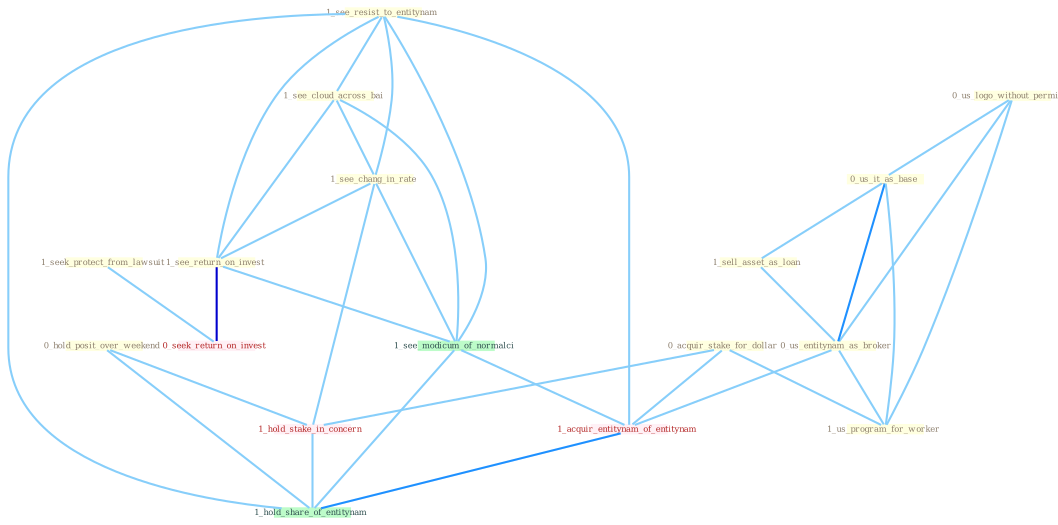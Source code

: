 Graph G{ 
    node
    [shape=polygon,style=filled,width=.5,height=.06,color="#BDFCC9",fixedsize=true,fontsize=4,
    fontcolor="#2f4f4f"];
    {node
    [color="#ffffe0", fontcolor="#8b7d6b"] "1_see_resist_to_entitynam " "0_acquir_stake_for_dollar " "0_us_logo_without_permiss " "0_hold_posit_over_weekend " "0_us_it_as_base " "1_sell_asset_as_loan " "1_see_cloud_across_bai " "1_see_chang_in_rate " "0_us_entitynam_as_broker " "1_us_program_for_worker " "1_see_return_on_invest " "1_seek_protect_from_lawsuit "}
{node [color="#fff0f5", fontcolor="#b22222"] "1_hold_stake_in_concern " "0_seek_return_on_invest " "1_acquir_entitynam_of_entitynam "}
edge [color="#B0E2FF"];

	"1_see_resist_to_entitynam " -- "1_see_cloud_across_bai " [w="1", color="#87cefa" ];
	"1_see_resist_to_entitynam " -- "1_see_chang_in_rate " [w="1", color="#87cefa" ];
	"1_see_resist_to_entitynam " -- "1_see_return_on_invest " [w="1", color="#87cefa" ];
	"1_see_resist_to_entitynam " -- "1_see_modicum_of_normalci " [w="1", color="#87cefa" ];
	"1_see_resist_to_entitynam " -- "1_acquir_entitynam_of_entitynam " [w="1", color="#87cefa" ];
	"1_see_resist_to_entitynam " -- "1_hold_share_of_entitynam " [w="1", color="#87cefa" ];
	"0_acquir_stake_for_dollar " -- "1_us_program_for_worker " [w="1", color="#87cefa" ];
	"0_acquir_stake_for_dollar " -- "1_hold_stake_in_concern " [w="1", color="#87cefa" ];
	"0_acquir_stake_for_dollar " -- "1_acquir_entitynam_of_entitynam " [w="1", color="#87cefa" ];
	"0_us_logo_without_permiss " -- "0_us_it_as_base " [w="1", color="#87cefa" ];
	"0_us_logo_without_permiss " -- "0_us_entitynam_as_broker " [w="1", color="#87cefa" ];
	"0_us_logo_without_permiss " -- "1_us_program_for_worker " [w="1", color="#87cefa" ];
	"0_hold_posit_over_weekend " -- "1_hold_stake_in_concern " [w="1", color="#87cefa" ];
	"0_hold_posit_over_weekend " -- "1_hold_share_of_entitynam " [w="1", color="#87cefa" ];
	"0_us_it_as_base " -- "1_sell_asset_as_loan " [w="1", color="#87cefa" ];
	"0_us_it_as_base " -- "0_us_entitynam_as_broker " [w="2", color="#1e90ff" , len=0.8];
	"0_us_it_as_base " -- "1_us_program_for_worker " [w="1", color="#87cefa" ];
	"1_sell_asset_as_loan " -- "0_us_entitynam_as_broker " [w="1", color="#87cefa" ];
	"1_see_cloud_across_bai " -- "1_see_chang_in_rate " [w="1", color="#87cefa" ];
	"1_see_cloud_across_bai " -- "1_see_return_on_invest " [w="1", color="#87cefa" ];
	"1_see_cloud_across_bai " -- "1_see_modicum_of_normalci " [w="1", color="#87cefa" ];
	"1_see_chang_in_rate " -- "1_see_return_on_invest " [w="1", color="#87cefa" ];
	"1_see_chang_in_rate " -- "1_hold_stake_in_concern " [w="1", color="#87cefa" ];
	"1_see_chang_in_rate " -- "1_see_modicum_of_normalci " [w="1", color="#87cefa" ];
	"0_us_entitynam_as_broker " -- "1_us_program_for_worker " [w="1", color="#87cefa" ];
	"0_us_entitynam_as_broker " -- "1_acquir_entitynam_of_entitynam " [w="1", color="#87cefa" ];
	"1_see_return_on_invest " -- "0_seek_return_on_invest " [w="3", color="#0000cd" , len=0.6];
	"1_see_return_on_invest " -- "1_see_modicum_of_normalci " [w="1", color="#87cefa" ];
	"1_seek_protect_from_lawsuit " -- "0_seek_return_on_invest " [w="1", color="#87cefa" ];
	"1_hold_stake_in_concern " -- "1_hold_share_of_entitynam " [w="1", color="#87cefa" ];
	"1_see_modicum_of_normalci " -- "1_acquir_entitynam_of_entitynam " [w="1", color="#87cefa" ];
	"1_see_modicum_of_normalci " -- "1_hold_share_of_entitynam " [w="1", color="#87cefa" ];
	"1_acquir_entitynam_of_entitynam " -- "1_hold_share_of_entitynam " [w="2", color="#1e90ff" , len=0.8];
}